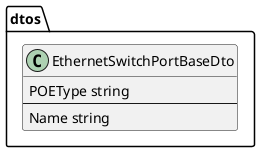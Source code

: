 @startuml EthernetSwitchPortBaseDto

package dtos {
    class EthernetSwitchPortBaseDto {
        POEType string
        --
        Name string
    }
}

@enduml
